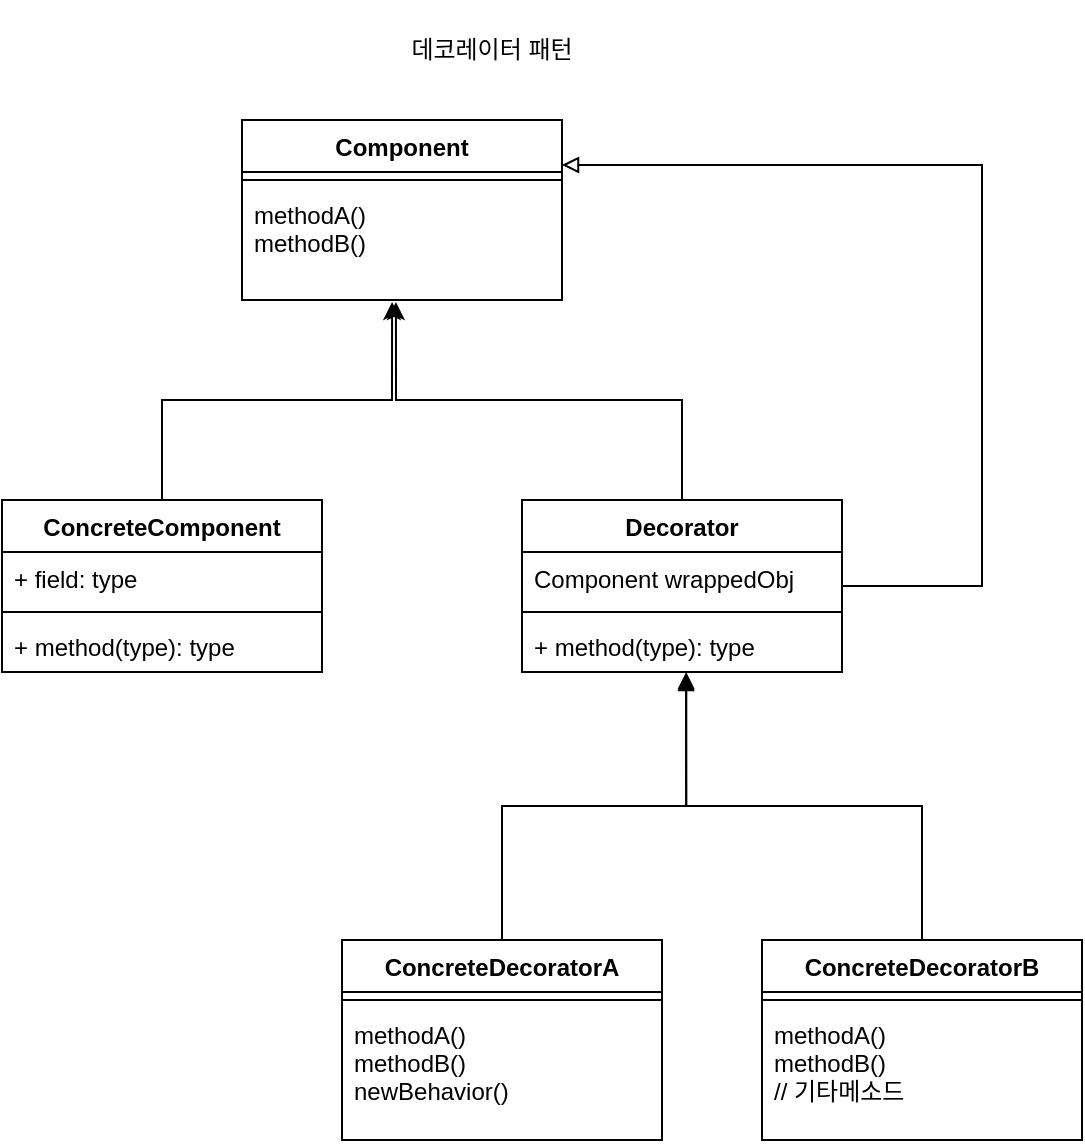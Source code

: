 <mxfile version="20.2.5" type="github">
  <diagram id="C5RBs43oDa-KdzZeNtuy" name="Page-1">
    <mxGraphModel dx="1380" dy="745" grid="1" gridSize="10" guides="1" tooltips="1" connect="1" arrows="1" fold="1" page="1" pageScale="1" pageWidth="827" pageHeight="1169" math="0" shadow="0">
      <root>
        <mxCell id="WIyWlLk6GJQsqaUBKTNV-0" />
        <mxCell id="WIyWlLk6GJQsqaUBKTNV-1" parent="WIyWlLk6GJQsqaUBKTNV-0" />
        <mxCell id="gjSRzk1AR-X8DVhaNRMY-0" value="Component" style="swimlane;fontStyle=1;align=center;verticalAlign=top;childLayout=stackLayout;horizontal=1;startSize=26;horizontalStack=0;resizeParent=1;resizeParentMax=0;resizeLast=0;collapsible=1;marginBottom=0;" vertex="1" parent="WIyWlLk6GJQsqaUBKTNV-1">
          <mxGeometry x="160" y="80" width="160" height="90" as="geometry" />
        </mxCell>
        <mxCell id="gjSRzk1AR-X8DVhaNRMY-2" value="" style="line;strokeWidth=1;fillColor=none;align=left;verticalAlign=middle;spacingTop=-1;spacingLeft=3;spacingRight=3;rotatable=0;labelPosition=right;points=[];portConstraint=eastwest;" vertex="1" parent="gjSRzk1AR-X8DVhaNRMY-0">
          <mxGeometry y="26" width="160" height="8" as="geometry" />
        </mxCell>
        <mxCell id="gjSRzk1AR-X8DVhaNRMY-3" value="methodA()&#xa;methodB()" style="text;strokeColor=none;fillColor=none;align=left;verticalAlign=top;spacingLeft=4;spacingRight=4;overflow=hidden;rotatable=0;points=[[0,0.5],[1,0.5]];portConstraint=eastwest;" vertex="1" parent="gjSRzk1AR-X8DVhaNRMY-0">
          <mxGeometry y="34" width="160" height="56" as="geometry" />
        </mxCell>
        <mxCell id="gjSRzk1AR-X8DVhaNRMY-28" style="edgeStyle=orthogonalEdgeStyle;rounded=0;orthogonalLoop=1;jettySize=auto;html=1;entryX=0.469;entryY=1.018;entryDx=0;entryDy=0;entryPerimeter=0;" edge="1" parent="WIyWlLk6GJQsqaUBKTNV-1" source="gjSRzk1AR-X8DVhaNRMY-4" target="gjSRzk1AR-X8DVhaNRMY-3">
          <mxGeometry relative="1" as="geometry" />
        </mxCell>
        <mxCell id="gjSRzk1AR-X8DVhaNRMY-4" value="ConcreteComponent" style="swimlane;fontStyle=1;align=center;verticalAlign=top;childLayout=stackLayout;horizontal=1;startSize=26;horizontalStack=0;resizeParent=1;resizeParentMax=0;resizeLast=0;collapsible=1;marginBottom=0;" vertex="1" parent="WIyWlLk6GJQsqaUBKTNV-1">
          <mxGeometry x="40" y="270" width="160" height="86" as="geometry" />
        </mxCell>
        <mxCell id="gjSRzk1AR-X8DVhaNRMY-5" value="+ field: type" style="text;strokeColor=none;fillColor=none;align=left;verticalAlign=top;spacingLeft=4;spacingRight=4;overflow=hidden;rotatable=0;points=[[0,0.5],[1,0.5]];portConstraint=eastwest;" vertex="1" parent="gjSRzk1AR-X8DVhaNRMY-4">
          <mxGeometry y="26" width="160" height="26" as="geometry" />
        </mxCell>
        <mxCell id="gjSRzk1AR-X8DVhaNRMY-6" value="" style="line;strokeWidth=1;fillColor=none;align=left;verticalAlign=middle;spacingTop=-1;spacingLeft=3;spacingRight=3;rotatable=0;labelPosition=right;points=[];portConstraint=eastwest;" vertex="1" parent="gjSRzk1AR-X8DVhaNRMY-4">
          <mxGeometry y="52" width="160" height="8" as="geometry" />
        </mxCell>
        <mxCell id="gjSRzk1AR-X8DVhaNRMY-7" value="+ method(type): type" style="text;strokeColor=none;fillColor=none;align=left;verticalAlign=top;spacingLeft=4;spacingRight=4;overflow=hidden;rotatable=0;points=[[0,0.5],[1,0.5]];portConstraint=eastwest;" vertex="1" parent="gjSRzk1AR-X8DVhaNRMY-4">
          <mxGeometry y="60" width="160" height="26" as="geometry" />
        </mxCell>
        <mxCell id="gjSRzk1AR-X8DVhaNRMY-29" style="edgeStyle=orthogonalEdgeStyle;rounded=0;orthogonalLoop=1;jettySize=auto;html=1;entryX=0.481;entryY=1.018;entryDx=0;entryDy=0;entryPerimeter=0;" edge="1" parent="WIyWlLk6GJQsqaUBKTNV-1" source="gjSRzk1AR-X8DVhaNRMY-8" target="gjSRzk1AR-X8DVhaNRMY-3">
          <mxGeometry relative="1" as="geometry" />
        </mxCell>
        <mxCell id="gjSRzk1AR-X8DVhaNRMY-30" style="edgeStyle=orthogonalEdgeStyle;rounded=0;orthogonalLoop=1;jettySize=auto;html=1;entryX=1;entryY=0.25;entryDx=0;entryDy=0;endArrow=block;endFill=0;" edge="1" parent="WIyWlLk6GJQsqaUBKTNV-1" source="gjSRzk1AR-X8DVhaNRMY-8" target="gjSRzk1AR-X8DVhaNRMY-0">
          <mxGeometry relative="1" as="geometry">
            <Array as="points">
              <mxPoint x="530" y="313" />
              <mxPoint x="530" y="103" />
            </Array>
          </mxGeometry>
        </mxCell>
        <mxCell id="gjSRzk1AR-X8DVhaNRMY-8" value="Decorator" style="swimlane;fontStyle=1;align=center;verticalAlign=top;childLayout=stackLayout;horizontal=1;startSize=26;horizontalStack=0;resizeParent=1;resizeParentMax=0;resizeLast=0;collapsible=1;marginBottom=0;" vertex="1" parent="WIyWlLk6GJQsqaUBKTNV-1">
          <mxGeometry x="300" y="270" width="160" height="86" as="geometry" />
        </mxCell>
        <mxCell id="gjSRzk1AR-X8DVhaNRMY-9" value="Component wrappedObj" style="text;strokeColor=none;fillColor=none;align=left;verticalAlign=top;spacingLeft=4;spacingRight=4;overflow=hidden;rotatable=0;points=[[0,0.5],[1,0.5]];portConstraint=eastwest;" vertex="1" parent="gjSRzk1AR-X8DVhaNRMY-8">
          <mxGeometry y="26" width="160" height="26" as="geometry" />
        </mxCell>
        <mxCell id="gjSRzk1AR-X8DVhaNRMY-10" value="" style="line;strokeWidth=1;fillColor=none;align=left;verticalAlign=middle;spacingTop=-1;spacingLeft=3;spacingRight=3;rotatable=0;labelPosition=right;points=[];portConstraint=eastwest;" vertex="1" parent="gjSRzk1AR-X8DVhaNRMY-8">
          <mxGeometry y="52" width="160" height="8" as="geometry" />
        </mxCell>
        <mxCell id="gjSRzk1AR-X8DVhaNRMY-11" value="+ method(type): type" style="text;strokeColor=none;fillColor=none;align=left;verticalAlign=top;spacingLeft=4;spacingRight=4;overflow=hidden;rotatable=0;points=[[0,0.5],[1,0.5]];portConstraint=eastwest;" vertex="1" parent="gjSRzk1AR-X8DVhaNRMY-8">
          <mxGeometry y="60" width="160" height="26" as="geometry" />
        </mxCell>
        <mxCell id="gjSRzk1AR-X8DVhaNRMY-31" style="edgeStyle=orthogonalEdgeStyle;rounded=0;orthogonalLoop=1;jettySize=auto;html=1;entryX=0.513;entryY=1.038;entryDx=0;entryDy=0;entryPerimeter=0;endArrow=block;endFill=1;" edge="1" parent="WIyWlLk6GJQsqaUBKTNV-1" source="gjSRzk1AR-X8DVhaNRMY-20" target="gjSRzk1AR-X8DVhaNRMY-11">
          <mxGeometry relative="1" as="geometry" />
        </mxCell>
        <mxCell id="gjSRzk1AR-X8DVhaNRMY-20" value="ConcreteDecoratorA" style="swimlane;fontStyle=1;align=center;verticalAlign=top;childLayout=stackLayout;horizontal=1;startSize=26;horizontalStack=0;resizeParent=1;resizeParentMax=0;resizeLast=0;collapsible=1;marginBottom=0;" vertex="1" parent="WIyWlLk6GJQsqaUBKTNV-1">
          <mxGeometry x="210" y="490" width="160" height="100" as="geometry" />
        </mxCell>
        <mxCell id="gjSRzk1AR-X8DVhaNRMY-22" value="" style="line;strokeWidth=1;fillColor=none;align=left;verticalAlign=middle;spacingTop=-1;spacingLeft=3;spacingRight=3;rotatable=0;labelPosition=right;points=[];portConstraint=eastwest;" vertex="1" parent="gjSRzk1AR-X8DVhaNRMY-20">
          <mxGeometry y="26" width="160" height="8" as="geometry" />
        </mxCell>
        <mxCell id="gjSRzk1AR-X8DVhaNRMY-23" value="methodA()&#xa;methodB()&#xa;newBehavior()" style="text;strokeColor=none;fillColor=none;align=left;verticalAlign=top;spacingLeft=4;spacingRight=4;overflow=hidden;rotatable=0;points=[[0,0.5],[1,0.5]];portConstraint=eastwest;" vertex="1" parent="gjSRzk1AR-X8DVhaNRMY-20">
          <mxGeometry y="34" width="160" height="66" as="geometry" />
        </mxCell>
        <mxCell id="gjSRzk1AR-X8DVhaNRMY-32" style="edgeStyle=orthogonalEdgeStyle;rounded=0;orthogonalLoop=1;jettySize=auto;html=1;entryX=0.513;entryY=1;entryDx=0;entryDy=0;entryPerimeter=0;endArrow=block;endFill=1;" edge="1" parent="WIyWlLk6GJQsqaUBKTNV-1" source="gjSRzk1AR-X8DVhaNRMY-24" target="gjSRzk1AR-X8DVhaNRMY-11">
          <mxGeometry relative="1" as="geometry" />
        </mxCell>
        <mxCell id="gjSRzk1AR-X8DVhaNRMY-24" value="ConcreteDecoratorB" style="swimlane;fontStyle=1;align=center;verticalAlign=top;childLayout=stackLayout;horizontal=1;startSize=26;horizontalStack=0;resizeParent=1;resizeParentMax=0;resizeLast=0;collapsible=1;marginBottom=0;" vertex="1" parent="WIyWlLk6GJQsqaUBKTNV-1">
          <mxGeometry x="420" y="490" width="160" height="100" as="geometry" />
        </mxCell>
        <mxCell id="gjSRzk1AR-X8DVhaNRMY-26" value="" style="line;strokeWidth=1;fillColor=none;align=left;verticalAlign=middle;spacingTop=-1;spacingLeft=3;spacingRight=3;rotatable=0;labelPosition=right;points=[];portConstraint=eastwest;" vertex="1" parent="gjSRzk1AR-X8DVhaNRMY-24">
          <mxGeometry y="26" width="160" height="8" as="geometry" />
        </mxCell>
        <mxCell id="gjSRzk1AR-X8DVhaNRMY-27" value="methodA()&#xa;methodB()&#xa;// 기타메소드" style="text;strokeColor=none;fillColor=none;align=left;verticalAlign=top;spacingLeft=4;spacingRight=4;overflow=hidden;rotatable=0;points=[[0,0.5],[1,0.5]];portConstraint=eastwest;" vertex="1" parent="gjSRzk1AR-X8DVhaNRMY-24">
          <mxGeometry y="34" width="160" height="66" as="geometry" />
        </mxCell>
        <mxCell id="gjSRzk1AR-X8DVhaNRMY-34" value="데코레이터 패턴" style="text;html=1;strokeColor=none;fillColor=none;align=center;verticalAlign=middle;whiteSpace=wrap;rounded=0;" vertex="1" parent="WIyWlLk6GJQsqaUBKTNV-1">
          <mxGeometry x="150" y="20" width="270" height="50" as="geometry" />
        </mxCell>
      </root>
    </mxGraphModel>
  </diagram>
</mxfile>
